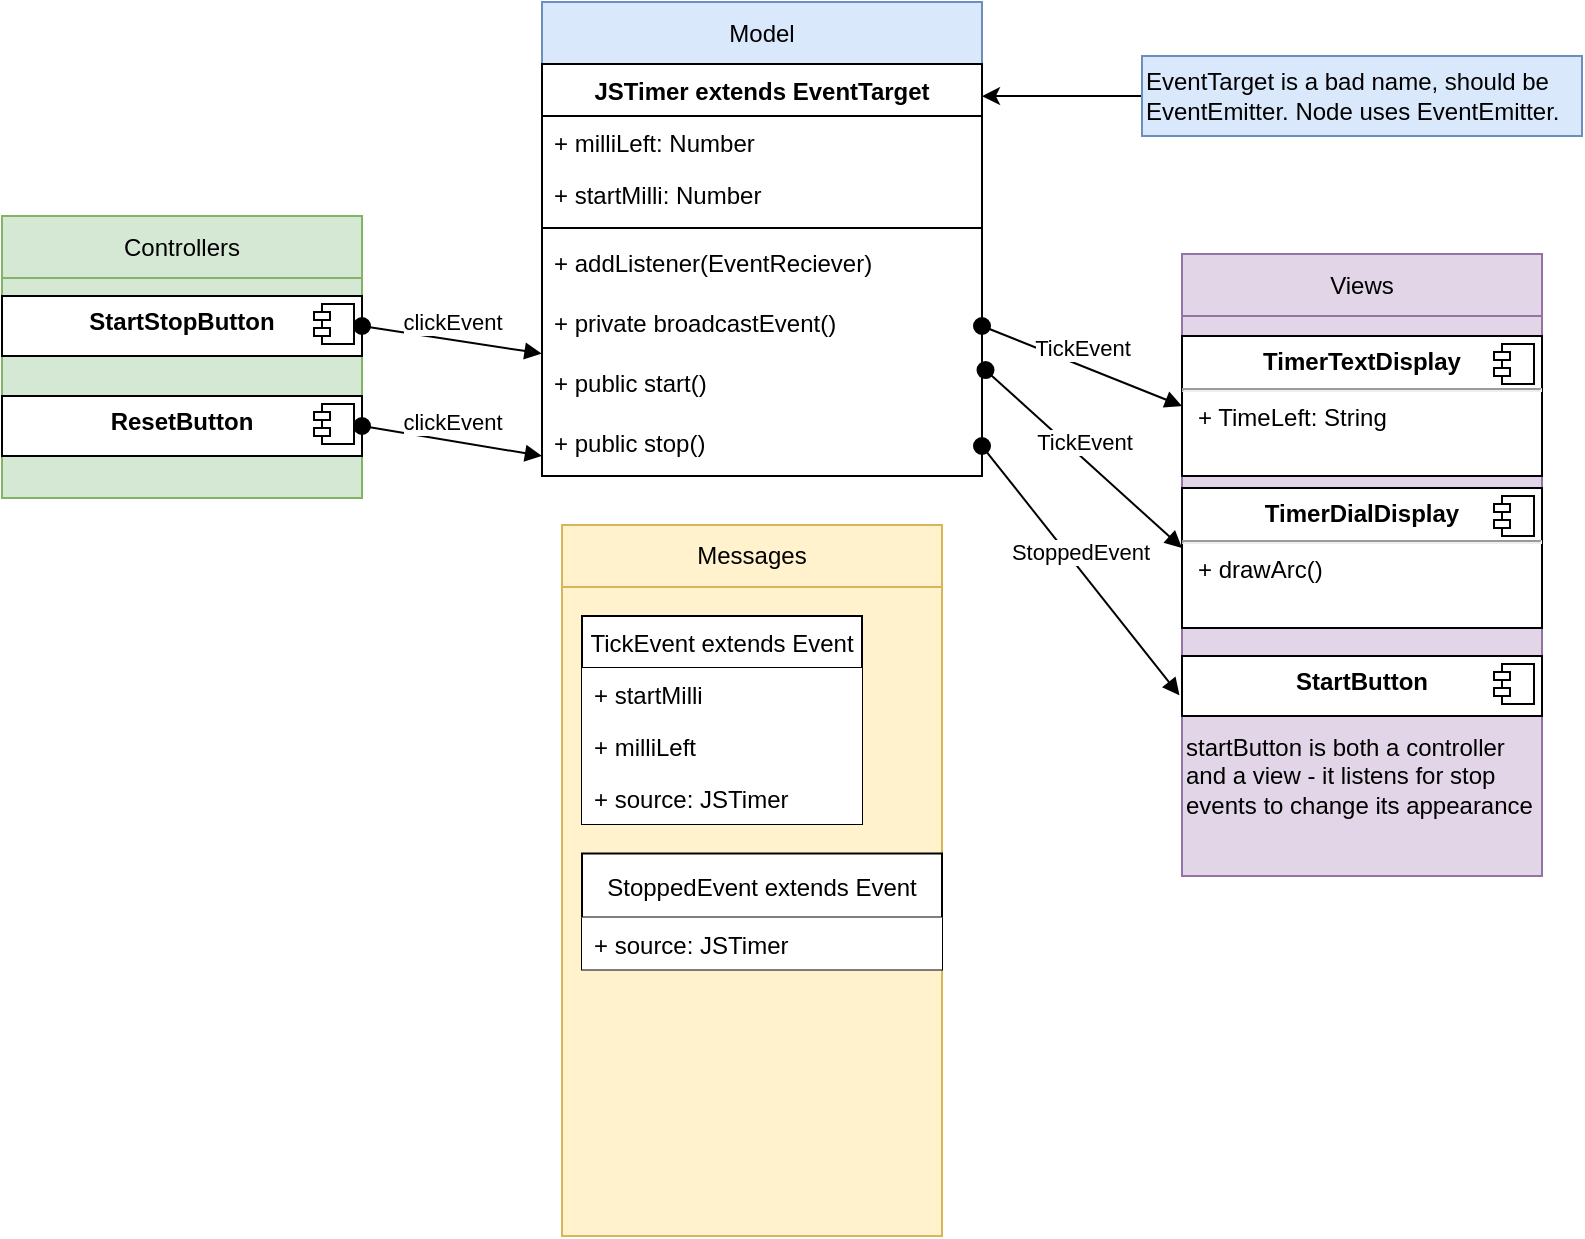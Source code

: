 <mxfile version="13.0.0" type="github">
  <diagram id="g2OYjxOBXLS4gsYnP6BK" name="Page-1">
    <mxGraphModel dx="981" dy="574" grid="1" gridSize="10" guides="1" tooltips="1" connect="0" arrows="1" fold="1" page="1" pageScale="1" pageWidth="850" pageHeight="1100" math="0" shadow="0">
      <root>
        <mxCell id="0" />
        <mxCell id="1" parent="0" />
        <mxCell id="_Wqqw5stWw0Zo9mvNuA3-36" value="" style="rounded=0;whiteSpace=wrap;html=1;labelBackgroundColor=none;fillColor=#fff2cc;strokeColor=#d6b656;" vertex="1" parent="1">
          <mxGeometry x="310" y="345.5" width="190" height="324.5" as="geometry" />
        </mxCell>
        <mxCell id="_Wqqw5stWw0Zo9mvNuA3-34" value="" style="rounded=0;whiteSpace=wrap;html=1;labelBackgroundColor=none;fillColor=#e1d5e7;strokeColor=#9673a6;" vertex="1" parent="1">
          <mxGeometry x="620" y="210" width="180" height="280" as="geometry" />
        </mxCell>
        <mxCell id="_Wqqw5stWw0Zo9mvNuA3-31" value="" style="rounded=0;whiteSpace=wrap;html=1;labelBackgroundColor=none;fillColor=#d5e8d4;strokeColor=#82b366;" vertex="1" parent="1">
          <mxGeometry x="30" y="191" width="180" height="110" as="geometry" />
        </mxCell>
        <mxCell id="_Wqqw5stWw0Zo9mvNuA3-11" value="TickEvent" style="html=1;verticalAlign=bottom;startArrow=oval;startFill=1;endArrow=block;startSize=8;exitX=1.008;exitY=0.234;exitDx=0;exitDy=0;exitPerimeter=0;" edge="1" parent="1" source="_Wqqw5stWw0Zo9mvNuA3-8">
          <mxGeometry width="60" relative="1" as="geometry">
            <mxPoint x="520" y="187" as="sourcePoint" />
            <mxPoint x="620" y="326" as="targetPoint" />
          </mxGeometry>
        </mxCell>
        <mxCell id="_Wqqw5stWw0Zo9mvNuA3-12" value="TickEvent" style="html=1;verticalAlign=bottom;startArrow=oval;startFill=1;endArrow=block;startSize=8;entryX=0;entryY=0.5;entryDx=0;entryDy=0;exitX=1;exitY=0.5;exitDx=0;exitDy=0;" edge="1" parent="1" source="_Wqqw5stWw0Zo9mvNuA3-7" target="_Wqqw5stWw0Zo9mvNuA3-13">
          <mxGeometry width="60" relative="1" as="geometry">
            <mxPoint x="503" y="202" as="sourcePoint" />
            <mxPoint x="620" y="226" as="targetPoint" />
          </mxGeometry>
        </mxCell>
        <mxCell id="_Wqqw5stWw0Zo9mvNuA3-13" value="&lt;p style=&quot;margin: 0px ; margin-top: 6px ; text-align: center&quot;&gt;&lt;b&gt;TimerTextDisplay&lt;/b&gt;&lt;/p&gt;&lt;hr&gt;&lt;p style=&quot;margin: 0px ; margin-left: 8px&quot;&gt;+ TimeLeft: String&lt;br&gt;&lt;br&gt;&lt;/p&gt;" style="align=left;overflow=fill;html=1;dropTarget=0;" vertex="1" parent="1">
          <mxGeometry x="620" y="220" width="180" height="70" as="geometry" />
        </mxCell>
        <mxCell id="_Wqqw5stWw0Zo9mvNuA3-14" value="" style="shape=component;jettyWidth=8;jettyHeight=4;" vertex="1" parent="_Wqqw5stWw0Zo9mvNuA3-13">
          <mxGeometry x="1" width="20" height="20" relative="1" as="geometry">
            <mxPoint x="-24" y="4" as="offset" />
          </mxGeometry>
        </mxCell>
        <mxCell id="_Wqqw5stWw0Zo9mvNuA3-15" value="&lt;p style=&quot;margin: 0px ; margin-top: 6px ; text-align: center&quot;&gt;&lt;b&gt;TimerDialDisplay&lt;/b&gt;&lt;/p&gt;&lt;hr&gt;&lt;p style=&quot;margin: 0px ; margin-left: 8px&quot;&gt;+ drawArc()&lt;br&gt;&lt;br&gt;&lt;/p&gt;" style="align=left;overflow=fill;html=1;dropTarget=0;" vertex="1" parent="1">
          <mxGeometry x="620" y="296" width="180" height="70" as="geometry" />
        </mxCell>
        <mxCell id="_Wqqw5stWw0Zo9mvNuA3-16" value="" style="shape=component;jettyWidth=8;jettyHeight=4;" vertex="1" parent="_Wqqw5stWw0Zo9mvNuA3-15">
          <mxGeometry x="1" width="20" height="20" relative="1" as="geometry">
            <mxPoint x="-24" y="4" as="offset" />
          </mxGeometry>
        </mxCell>
        <mxCell id="_Wqqw5stWw0Zo9mvNuA3-22" value="&lt;p style=&quot;margin: 0px ; margin-top: 6px ; text-align: center&quot;&gt;&lt;b&gt;StartStopButton&lt;/b&gt;&lt;/p&gt;" style="align=left;overflow=fill;html=1;dropTarget=0;" vertex="1" parent="1">
          <mxGeometry x="30" y="200" width="180" height="30" as="geometry" />
        </mxCell>
        <mxCell id="_Wqqw5stWw0Zo9mvNuA3-23" value="" style="shape=component;jettyWidth=8;jettyHeight=4;" vertex="1" parent="_Wqqw5stWw0Zo9mvNuA3-22">
          <mxGeometry x="1" width="20" height="20" relative="1" as="geometry">
            <mxPoint x="-24" y="4" as="offset" />
          </mxGeometry>
        </mxCell>
        <mxCell id="_Wqqw5stWw0Zo9mvNuA3-24" value="&lt;p style=&quot;margin: 0px ; margin-top: 6px ; text-align: center&quot;&gt;&lt;b&gt;ResetButton&lt;/b&gt;&lt;/p&gt;" style="align=left;overflow=fill;html=1;dropTarget=0;" vertex="1" parent="1">
          <mxGeometry x="30" y="250" width="180" height="30" as="geometry" />
        </mxCell>
        <mxCell id="_Wqqw5stWw0Zo9mvNuA3-25" value="" style="shape=component;jettyWidth=8;jettyHeight=4;" vertex="1" parent="_Wqqw5stWw0Zo9mvNuA3-24">
          <mxGeometry x="1" width="20" height="20" relative="1" as="geometry">
            <mxPoint x="-24" y="4" as="offset" />
          </mxGeometry>
        </mxCell>
        <mxCell id="_Wqqw5stWw0Zo9mvNuA3-27" value="clickEvent" style="html=1;verticalAlign=bottom;startArrow=oval;startFill=1;endArrow=block;startSize=8;exitX=1;exitY=0.5;exitDx=0;exitDy=0;entryX=-0.001;entryY=-0.041;entryDx=0;entryDy=0;entryPerimeter=0;" edge="1" parent="1" source="_Wqqw5stWw0Zo9mvNuA3-22" target="_Wqqw5stWw0Zo9mvNuA3-8">
          <mxGeometry width="60" relative="1" as="geometry">
            <mxPoint x="300" y="350" as="sourcePoint" />
            <mxPoint x="400" y="384" as="targetPoint" />
          </mxGeometry>
        </mxCell>
        <mxCell id="_Wqqw5stWw0Zo9mvNuA3-30" value="Controllers" style="rounded=0;whiteSpace=wrap;html=1;labelBackgroundColor=none;fillColor=#d5e8d4;strokeColor=#82b366;" vertex="1" parent="1">
          <mxGeometry x="30" y="160" width="180" height="31" as="geometry" />
        </mxCell>
        <mxCell id="_Wqqw5stWw0Zo9mvNuA3-32" value="Model" style="rounded=0;whiteSpace=wrap;html=1;labelBackgroundColor=none;fillColor=#dae8fc;strokeColor=#6c8ebf;" vertex="1" parent="1">
          <mxGeometry x="300" y="53" width="220" height="31" as="geometry" />
        </mxCell>
        <mxCell id="_Wqqw5stWw0Zo9mvNuA3-33" value="Views" style="rounded=0;whiteSpace=wrap;html=1;labelBackgroundColor=none;fillColor=#e1d5e7;strokeColor=#9673a6;" vertex="1" parent="1">
          <mxGeometry x="620" y="179" width="180" height="31" as="geometry" />
        </mxCell>
        <mxCell id="_Wqqw5stWw0Zo9mvNuA3-35" value="Messages" style="rounded=0;whiteSpace=wrap;html=1;labelBackgroundColor=none;fillColor=#fff2cc;strokeColor=#d6b656;" vertex="1" parent="1">
          <mxGeometry x="310" y="314.5" width="190" height="31" as="geometry" />
        </mxCell>
        <mxCell id="_Wqqw5stWw0Zo9mvNuA3-41" value="&lt;p style=&quot;margin: 0px ; margin-top: 6px ; text-align: center&quot;&gt;&lt;b&gt;StartButton&lt;/b&gt;&lt;/p&gt;" style="align=left;overflow=fill;html=1;dropTarget=0;" vertex="1" parent="1">
          <mxGeometry x="620" y="380" width="180" height="30" as="geometry" />
        </mxCell>
        <mxCell id="_Wqqw5stWw0Zo9mvNuA3-42" value="" style="shape=component;jettyWidth=8;jettyHeight=4;" vertex="1" parent="_Wqqw5stWw0Zo9mvNuA3-41">
          <mxGeometry x="1" width="20" height="20" relative="1" as="geometry">
            <mxPoint x="-24" y="4" as="offset" />
          </mxGeometry>
        </mxCell>
        <mxCell id="_Wqqw5stWw0Zo9mvNuA3-43" value="startButton is both a controller and a view - it listens for stop events to change its appearance" style="text;html=1;strokeColor=none;fillColor=none;align=left;verticalAlign=middle;whiteSpace=wrap;rounded=0;labelBackgroundColor=none;fontColor=#000000;" vertex="1" parent="1">
          <mxGeometry x="620" y="410" width="180" height="60" as="geometry" />
        </mxCell>
        <mxCell id="_Wqqw5stWw0Zo9mvNuA3-17" value="TickEvent extends Event" style="swimlane;fontStyle=0;childLayout=stackLayout;horizontal=1;startSize=26;horizontalStack=0;resizeParent=1;resizeParentMax=0;resizeLast=0;collapsible=1;marginBottom=0;" vertex="1" parent="1">
          <mxGeometry x="320" y="360" width="140" height="104" as="geometry">
            <mxRectangle x="620" y="50" width="160" height="26" as="alternateBounds" />
          </mxGeometry>
        </mxCell>
        <mxCell id="_Wqqw5stWw0Zo9mvNuA3-18" value="+ startMilli" style="text;align=left;verticalAlign=top;spacingLeft=4;spacingRight=4;overflow=hidden;rotatable=0;points=[[0,0.5],[1,0.5]];portConstraint=eastwest;fillColor=#ffffff;" vertex="1" parent="_Wqqw5stWw0Zo9mvNuA3-17">
          <mxGeometry y="26" width="140" height="26" as="geometry" />
        </mxCell>
        <mxCell id="_Wqqw5stWw0Zo9mvNuA3-19" value="+ milliLeft" style="text;align=left;verticalAlign=top;spacingLeft=4;spacingRight=4;overflow=hidden;rotatable=0;points=[[0,0.5],[1,0.5]];portConstraint=eastwest;fillColor=#ffffff;" vertex="1" parent="_Wqqw5stWw0Zo9mvNuA3-17">
          <mxGeometry y="52" width="140" height="26" as="geometry" />
        </mxCell>
        <mxCell id="_Wqqw5stWw0Zo9mvNuA3-20" value="+ source: JSTimer" style="text;align=left;verticalAlign=top;spacingLeft=4;spacingRight=4;overflow=hidden;rotatable=0;points=[[0,0.5],[1,0.5]];portConstraint=eastwest;fillColor=#ffffff;" vertex="1" parent="_Wqqw5stWw0Zo9mvNuA3-17">
          <mxGeometry y="78" width="140" height="26" as="geometry" />
        </mxCell>
        <mxCell id="_Wqqw5stWw0Zo9mvNuA3-46" value="StoppedEvent extends Event" style="swimlane;fontStyle=0;childLayout=stackLayout;horizontal=1;startSize=32;horizontalStack=0;resizeParent=1;resizeParentMax=0;resizeLast=0;collapsible=1;marginBottom=0;" vertex="1" parent="1">
          <mxGeometry x="320" y="478.75" width="180" height="58" as="geometry">
            <mxRectangle x="620" y="50" width="160" height="26" as="alternateBounds" />
          </mxGeometry>
        </mxCell>
        <mxCell id="_Wqqw5stWw0Zo9mvNuA3-49" value="+ source: JSTimer" style="text;align=left;verticalAlign=top;spacingLeft=4;spacingRight=4;overflow=hidden;rotatable=0;points=[[0,0.5],[1,0.5]];portConstraint=eastwest;fillColor=#ffffff;" vertex="1" parent="_Wqqw5stWw0Zo9mvNuA3-46">
          <mxGeometry y="32" width="180" height="26" as="geometry" />
        </mxCell>
        <mxCell id="_Wqqw5stWw0Zo9mvNuA3-1" value="JSTimer extends EventTarget" style="swimlane;fontStyle=1;align=center;verticalAlign=top;childLayout=stackLayout;horizontal=1;startSize=26;horizontalStack=0;resizeParent=1;resizeParentMax=0;resizeLast=0;collapsible=1;marginBottom=0;" vertex="1" parent="1">
          <mxGeometry x="300" y="84" width="220" height="206" as="geometry" />
        </mxCell>
        <mxCell id="_Wqqw5stWw0Zo9mvNuA3-2" value="+ milliLeft: Number" style="text;strokeColor=none;fillColor=none;align=left;verticalAlign=top;spacingLeft=4;spacingRight=4;overflow=hidden;rotatable=0;points=[[0,0.5],[1,0.5]];portConstraint=eastwest;" vertex="1" parent="_Wqqw5stWw0Zo9mvNuA3-1">
          <mxGeometry y="26" width="220" height="26" as="geometry" />
        </mxCell>
        <mxCell id="_Wqqw5stWw0Zo9mvNuA3-21" value="+ startMilli: Number" style="text;strokeColor=none;fillColor=none;align=left;verticalAlign=top;spacingLeft=4;spacingRight=4;overflow=hidden;rotatable=0;points=[[0,0.5],[1,0.5]];portConstraint=eastwest;" vertex="1" parent="_Wqqw5stWw0Zo9mvNuA3-1">
          <mxGeometry y="52" width="220" height="26" as="geometry" />
        </mxCell>
        <mxCell id="_Wqqw5stWw0Zo9mvNuA3-3" value="" style="line;strokeWidth=1;fillColor=none;align=left;verticalAlign=middle;spacingTop=-1;spacingLeft=3;spacingRight=3;rotatable=0;labelPosition=right;points=[];portConstraint=eastwest;" vertex="1" parent="_Wqqw5stWw0Zo9mvNuA3-1">
          <mxGeometry y="78" width="220" height="8" as="geometry" />
        </mxCell>
        <mxCell id="_Wqqw5stWw0Zo9mvNuA3-6" value="+ addListener(EventReciever)&#xa;&#xa;" style="text;strokeColor=none;fillColor=none;align=left;verticalAlign=top;spacingLeft=4;spacingRight=4;overflow=hidden;rotatable=0;points=[[0,0.5],[1,0.5]];portConstraint=eastwest;" vertex="1" parent="_Wqqw5stWw0Zo9mvNuA3-1">
          <mxGeometry y="86" width="220" height="30" as="geometry" />
        </mxCell>
        <mxCell id="_Wqqw5stWw0Zo9mvNuA3-7" value="+ private broadcastEvent()&#xa;&#xa;" style="text;strokeColor=none;fillColor=none;align=left;verticalAlign=top;spacingLeft=4;spacingRight=4;overflow=hidden;rotatable=0;points=[[0,0.5],[1,0.5]];portConstraint=eastwest;" vertex="1" parent="_Wqqw5stWw0Zo9mvNuA3-1">
          <mxGeometry y="116" width="220" height="30" as="geometry" />
        </mxCell>
        <mxCell id="_Wqqw5stWw0Zo9mvNuA3-8" value="+ public start()&#xa;&#xa;&#xa;" style="text;strokeColor=none;fillColor=none;align=left;verticalAlign=top;spacingLeft=4;spacingRight=4;overflow=hidden;rotatable=0;points=[[0,0.5],[1,0.5]];portConstraint=eastwest;" vertex="1" parent="_Wqqw5stWw0Zo9mvNuA3-1">
          <mxGeometry y="146" width="220" height="30" as="geometry" />
        </mxCell>
        <mxCell id="_Wqqw5stWw0Zo9mvNuA3-9" value="+ public stop()&#xa;&#xa;&#xa;" style="text;strokeColor=none;fillColor=none;align=left;verticalAlign=top;spacingLeft=4;spacingRight=4;overflow=hidden;rotatable=0;points=[[0,0.5],[1,0.5]];portConstraint=eastwest;" vertex="1" parent="_Wqqw5stWw0Zo9mvNuA3-1">
          <mxGeometry y="176" width="220" height="30" as="geometry" />
        </mxCell>
        <mxCell id="_Wqqw5stWw0Zo9mvNuA3-60" style="edgeStyle=orthogonalEdgeStyle;rounded=0;orthogonalLoop=1;jettySize=auto;html=1;entryX=1;entryY=0.078;entryDx=0;entryDy=0;entryPerimeter=0;fontColor=#000000;" edge="1" parent="1" source="_Wqqw5stWw0Zo9mvNuA3-53" target="_Wqqw5stWw0Zo9mvNuA3-1">
          <mxGeometry relative="1" as="geometry" />
        </mxCell>
        <mxCell id="_Wqqw5stWw0Zo9mvNuA3-53" value="EventTarget is a bad name, should be EventEmitter. Node uses EventEmitter." style="text;html=1;strokeColor=#6c8ebf;fillColor=#dae8fc;align=left;verticalAlign=middle;whiteSpace=wrap;rounded=0;labelBackgroundColor=none;resizeHeight=1;" vertex="1" parent="1">
          <mxGeometry x="600" y="80" width="220" height="40" as="geometry" />
        </mxCell>
        <mxCell id="_Wqqw5stWw0Zo9mvNuA3-55" value="StoppedEvent" style="html=1;verticalAlign=bottom;startArrow=oval;startFill=1;endArrow=block;startSize=8;exitX=1;exitY=0.5;exitDx=0;exitDy=0;entryX=-0.007;entryY=0.656;entryDx=0;entryDy=0;entryPerimeter=0;" edge="1" parent="1" source="_Wqqw5stWw0Zo9mvNuA3-9" target="_Wqqw5stWw0Zo9mvNuA3-41">
          <mxGeometry width="60" relative="1" as="geometry">
            <mxPoint x="530" y="197" as="sourcePoint" />
            <mxPoint x="630" y="336" as="targetPoint" />
          </mxGeometry>
        </mxCell>
        <mxCell id="_Wqqw5stWw0Zo9mvNuA3-58" value="clickEvent" style="html=1;verticalAlign=bottom;startArrow=oval;startFill=1;endArrow=block;startSize=8;exitX=1;exitY=0.5;exitDx=0;exitDy=0;" edge="1" parent="1">
          <mxGeometry width="60" relative="1" as="geometry">
            <mxPoint x="210" y="265" as="sourcePoint" />
            <mxPoint x="300" y="280" as="targetPoint" />
          </mxGeometry>
        </mxCell>
      </root>
    </mxGraphModel>
  </diagram>
</mxfile>
